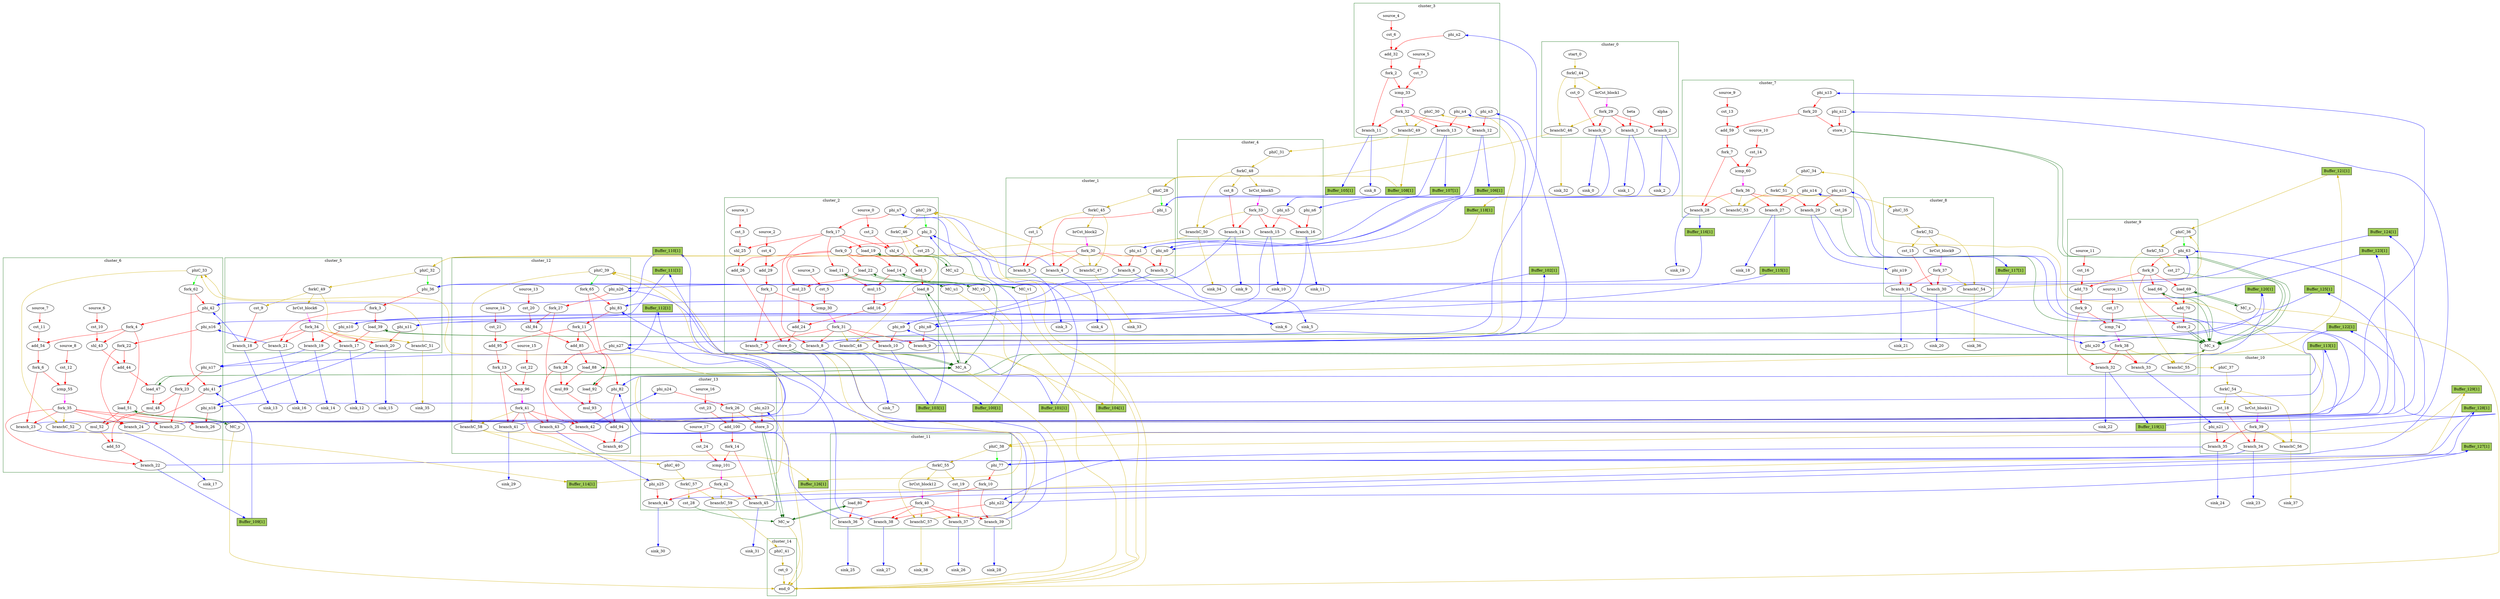 Digraph G {
	splines=spline;
	subgraph cluster_cluster_8 {
	color = "darkgreen";
label = "cluster_8";
		"brCst_block9" [type="Constant", in="in1:1", out="out1:1", bbID=9, value="0x1"];
		"cst_15" [type="Constant", in="in1:1", out="out1:1", bbID=9, value="0x00000000"];
		"phi_n19" [type="Merge", in="in1:32 ", out="out1:32", bbID=9, delay=0.0];
		"branch_30" [type="Branch", in="in1:1 in2?:1", out="out1+:1 out2-:1", bbID=9];
		"branch_31" [type="Branch", in="in1:32 in2?:1", out="out1+:32 out2-:32", bbID=9];
		"fork_37" [type="Fork", in="in1:1", out="out1:1 out2:1 out3:1 ", bbID=9];
		"phiC_35" [type="Merge", in="in1:0 ", out="out1:0", bbID=9, delay=0.0];
		"forkC_52" [type="Fork", in="in1:0", out="out1:0 out2:0 out3:0 ", bbID=9];
		"branchC_54" [type="Branch", in="in1:0 in2?:1", out="out1+:0 out2-:0", bbID=9];
	}
	subgraph cluster_cluster_9 {
	color = "darkgreen";
label = "cluster_9";
		"phi_63" [type="Mux", in="in1?:1 in2:6 in3:6 ", out="out1:6", bbID=10, delay=1.397];
		"load_66" [type="Operator", in="in1:32 in2:6 ", out="out1:32 out2:6 ", bbID=10, II=1, delay=1.412, latency=2, op="mc_load_op", portId=1];
		"load_69" [type="Operator", in="in1:32 in2:6 ", out="out1:32 out2:6 ", bbID=10, II=1, delay=1.412, latency=2, op="mc_load_op", portId=0];
		"add_70" [type="Operator", in="in1:32 in2:32 ", out="out1:32 ", bbID=10, II=1, delay=2.287, latency=0, op="add_op"];
		"store_2" [type="Operator", in="in1:32 in2:6 ", out="out1:32 out2:6 ", bbID=10, II=1, delay=0.672, latency=0, op="mc_store_op", portId=1];
		"cst_16" [type="Constant", in="in1:1", out="out1:1", bbID=10, value="0x00000001"];
		"add_73" [type="Operator", in="in1:6 in2:6 ", out="out1:6 ", bbID=10, II=1, delay=2.287, latency=0, op="add_op"];
		"cst_17" [type="Constant", in="in1:6", out="out1:6", bbID=10, value="0x00000020"];
		"icmp_74" [type="Operator", in="in1:6 in2:6 ", out="out1:1 ", bbID=10, II=1, delay=1.907, latency=0, op="icmp_ult_op"];
		"phi_n20" [type="Merge", in="in1:32 in2:32 ", out="out1:32", bbID=10, delay=1.397];
		"fork_8" [type="Fork", in="in1:6", out="out1:6 out2:6 out3:6 out4:6 ", bbID=10];
		"fork_9" [type="Fork", in="in1:6", out="out1:6 out2:6 ", bbID=10];
		"branch_32" [type="Branch", in="in1:6 in2?:1", out="out1+:6 out2-:6", bbID=10];
		"branch_33" [type="Branch", in="in1:32 in2?:1", out="out1+:32 out2-:32", bbID=10];
		"fork_38" [type="Fork", in="in1:1", out="out1:1 out2:1 out3:1 ", bbID=10];
		"cst_27" [type="Constant", in="in1:1", out="out1:1", bbID=10, value="0x00000001"];
		"phiC_36" [type="CntrlMerge", in="in1:0 in2:0 ", out="out1:0 out2?:1", bbID=10, delay=0.0];
		"forkC_53" [type="Fork", in="in1:0", out="out1:0 out2:0 ", bbID=10];
		"branchC_55" [type="Branch", in="in1:0 in2?:1", out="out1+:0 out2-:0", bbID=10];
		"source_11" [type="Source", out="out1:1", bbID=10];
		"source_12" [type="Source", out="out1:6", bbID=10];
	}
	subgraph cluster_cluster_10 {
	color = "darkgreen";
label = "cluster_10";
		"brCst_block11" [type="Constant", in="in1:1", out="out1:1", bbID=11, value="0x1"];
		"cst_18" [type="Constant", in="in1:1", out="out1:1", bbID=11, value="0x00000000"];
		"phi_n21" [type="Merge", in="in1:32 ", out="out1:32", bbID=11, delay=0.0];
		"branch_34" [type="Branch", in="in1:1 in2?:1", out="out1+:1 out2-:1", bbID=11];
		"branch_35" [type="Branch", in="in1:32 in2?:1", out="out1+:32 out2-:32", bbID=11];
		"fork_39" [type="Fork", in="in1:1", out="out1:1 out2:1 out3:1 ", bbID=11];
		"phiC_37" [type="Merge", in="in1:0 ", out="out1:0", bbID=11, delay=0.0];
		"forkC_54" [type="Fork", in="in1:0", out="out1:0 out2:0 out3:0 ", bbID=11];
		"branchC_56" [type="Branch", in="in1:0 in2?:1", out="out1+:0 out2-:0", bbID=11];
	}
	subgraph cluster_cluster_11 {
	color = "darkgreen";
label = "cluster_11";
		"phi_77" [type="Mux", in="in1?:1 in2:6 in3:6 ", out="out1:6", bbID=12, delay=1.397];
		"load_80" [type="Operator", in="in1:32 in2:6 ", out="out1:32 out2:6 ", bbID=12, II=1, delay=1.412, latency=2, op="mc_load_op", portId=0];
		"brCst_block12" [type="Constant", in="in1:1", out="out1:1", bbID=12, value="0x1"];
		"cst_19" [type="Constant", in="in1:1", out="out1:1", bbID=12, value="0x00000000"];
		"phi_n22" [type="Merge", in="in1:32 in2:32 ", out="out1:32", bbID=12, delay=1.397];
		"fork_10" [type="Fork", in="in1:6", out="out1:6 out2:6 ", bbID=12];
		"branch_36" [type="Branch", in="in1:32 in2?:1", out="out1+:32 out2-:32", bbID=12];
		"branch_37" [type="Branch", in="in1:1 in2?:1", out="out1+:1 out2-:1", bbID=12];
		"branch_38" [type="Branch", in="in1:32 in2?:1", out="out1+:32 out2-:32", bbID=12];
		"branch_39" [type="Branch", in="in1:6 in2?:1", out="out1+:6 out2-:6", bbID=12];
		"fork_40" [type="Fork", in="in1:1", out="out1:1 out2:1 out3:1 out4:1 out5:1 ", bbID=12];
		"phiC_38" [type="CntrlMerge", in="in1:0 in2:0 ", out="out1:0 out2?:1", bbID=12, delay=0.0];
		"forkC_55" [type="Fork", in="in1:0", out="out1:0 out2:0 out3:0 ", bbID=12];
		"branchC_57" [type="Branch", in="in1:0 in2?:1", out="out1+:0 out2-:0", bbID=12];
	}
	subgraph cluster_cluster_2 {
	color = "darkgreen";
label = "cluster_2";
		"phi_3" [type="Mux", in="in1?:1 in2:6 in3:6 ", out="out1:6", bbID=3, delay=1.397];
		"cst_2" [type="Constant", in="in1:3", out="out1:3", bbID=3, value="0x00000005"];
		"shl_4" [type="Operator", in="in1:11 in2:11 ", out="out1:11 ", bbID=3, II=1, delay=0.0, latency=0, op="shl_op"];
		"add_5" [type="Operator", in="in1:12 in2:12 ", out="out1:12 ", bbID=3, II=1, delay=2.287, latency=0, op="add_op"];
		"load_8" [type="Operator", in="in1:32 in2:12 ", out="out1:32 out2:12 ", bbID=3, II=1, delay=1.412, latency=2, op="mc_load_op", portId=0];
		"load_11" [type="Operator", in="in1:32 in2:6 ", out="out1:32 out2:6 ", bbID=3, II=1, delay=1.412, latency=2, op="mc_load_op", portId=0];
		"load_14" [type="Operator", in="in1:32 in2:6 ", out="out1:32 out2:6 ", bbID=3, II=1, delay=1.412, latency=2, op="mc_load_op", portId=0];
		"mul_15" [type="Operator", in="in1:16 in2:16", out="out1:32 ", bbID=3, II=1, delay=0.0, latency=4, op="mul_op"];
		"add_16" [type="Operator", in="in1:32 in2:32 ", out="out1:32 ", bbID=3, II=1, delay=2.287, latency=0, op="add_op"];
		"load_19" [type="Operator", in="in1:32 in2:6 ", out="out1:32 out2:6 ", bbID=3, II=1, delay=1.412, latency=2, op="mc_load_op", portId=0];
		"load_22" [type="Operator", in="in1:32 in2:6 ", out="out1:32 out2:6 ", bbID=3, II=1, delay=1.412, latency=2, op="mc_load_op", portId=0];
		"mul_23" [type="Operator", in="in1:16 in2:16", out="out1:32 ", bbID=3, II=1, delay=0.0, latency=4, op="mul_op"];
		"add_24" [type="Operator", in="in1:32 in2:32 ", out="out1:32 ", bbID=3, II=1, delay=2.287, latency=0, op="add_op"];
		"cst_3" [type="Constant", in="in1:3", out="out1:3", bbID=3, value="0x00000005"];
		"shl_25" [type="Operator", in="in1:11 in2:11 ", out="out1:11 ", bbID=3, II=1, delay=0.0, latency=0, op="shl_op"];
		"add_26" [type="Operator", in="in1:12 in2:12 ", out="out1:12 ", bbID=3, II=1, delay=2.287, latency=0, op="add_op"];
		"store_0" [type="Operator", in="in1:32 in2:12 ", out="out1:32 out2:12 ", bbID=3, II=1, delay=0.672, latency=0, op="mc_store_op", portId=0];
		"cst_4" [type="Constant", in="in1:1", out="out1:1", bbID=3, value="0x00000001"];
		"add_29" [type="Operator", in="in1:6 in2:6 ", out="out1:6 ", bbID=3, II=1, delay=2.287, latency=0, op="add_op"];
		"cst_5" [type="Constant", in="in1:6", out="out1:6", bbID=3, value="0x00000020"];
		"icmp_30" [type="Operator", in="in1:6 in2:6 ", out="out1:1 ", bbID=3, II=1, delay=1.907, latency=0, op="icmp_ult_op"];
		"phi_n7" [type="Merge", in="in1:6 in2:6 ", out="out1:6", bbID=3, delay=1.397];
		"phi_n8" [type="Merge", in="in1:32 in2:32 ", out="out1:32", bbID=3, delay=1.397];
		"phi_n9" [type="Merge", in="in1:32 in2:32 ", out="out1:32", bbID=3, delay=1.397];
		"fork_0" [type="Fork", in="in1:6", out="out1:6 out2:6 out3:6 out4:6 out5:6 ", bbID=3];
		"fork_1" [type="Fork", in="in1:6", out="out1:6 out2:6 ", bbID=3];
		"fork_17" [type="Fork", in="in1:6", out="out1:6 out2:6 out3:6 out4:6 out5:6 ", bbID=3];
		"branch_7" [type="Branch", in="in1:6 in2?:1", out="out1+:6 out2-:6", bbID=3];
		"branch_8" [type="Branch", in="in1:6 in2?:1", out="out1+:6 out2-:6", bbID=3];
		"branch_9" [type="Branch", in="in1:32 in2?:1", out="out1+:32 out2-:32", bbID=3];
		"branch_10" [type="Branch", in="in1:32 in2?:1", out="out1+:32 out2-:32", bbID=3];
		"fork_31" [type="Fork", in="in1:1", out="out1:1 out2:1 out3:1 out4:1 out5:1 ", bbID=3];
		"cst_25" [type="Constant", in="in1:1", out="out1:1", bbID=3, value="0x00000001"];
		"phiC_29" [type="CntrlMerge", in="in1:0 in2:0 ", out="out1:0 out2?:1", bbID=3, delay=0.0];
		"forkC_46" [type="Fork", in="in1:0", out="out1:0 out2:0 ", bbID=3];
		"branchC_48" [type="Branch", in="in1:0 in2?:1", out="out1+:0 out2-:0", bbID=3];
		"source_0" [type="Source", out="out1:3", bbID=3];
		"source_1" [type="Source", out="out1:3", bbID=3];
		"source_2" [type="Source", out="out1:1", bbID=3];
		"source_3" [type="Source", out="out1:6", bbID=3];
	}
	subgraph cluster_cluster_12 {
	color = "darkgreen";
label = "cluster_12";
		"phi_82" [type="Mux", in="in1?:1 in2:32 in3:32 ", out="out1:32", bbID=13, delay=1.397];
		"phi_83" [type="Mux", in="in1?:1 in2:6 in3:6 ", out="out1:6", bbID=13, delay=1.397];
		"cst_20" [type="Constant", in="in1:3", out="out1:3", bbID=13, value="0x00000005"];
		"shl_84" [type="Operator", in="in1:11 in2:11 ", out="out1:11 ", bbID=13, II=1, delay=0.0, latency=0, op="shl_op"];
		"add_85" [type="Operator", in="in1:12 in2:12 ", out="out1:12 ", bbID=13, II=1, delay=2.287, latency=0, op="add_op"];
		"load_88" [type="Operator", in="in1:32 in2:12 ", out="out1:32 out2:12 ", bbID=13, II=1, delay=1.412, latency=2, op="mc_load_op", portId=2];
		"mul_89" [type="Operator", in="in1:16 in2:16", out="out1:32 ", bbID=13, II=1, delay=0.0, latency=4, op="mul_op"];
		"load_92" [type="Operator", in="in1:32 in2:6 ", out="out1:32 out2:6 ", bbID=13, II=1, delay=1.412, latency=2, op="mc_load_op", portId=2];
		"mul_93" [type="Operator", in="in1:16 in2:16", out="out1:32 ", bbID=13, II=1, delay=0.0, latency=4, op="mul_op"];
		"add_94" [type="Operator", in="in1:32 in2:32 ", out="out1:32 ", bbID=13, II=1, delay=2.287, latency=0, op="add_op"];
		"cst_21" [type="Constant", in="in1:1", out="out1:1", bbID=13, value="0x00000001"];
		"add_95" [type="Operator", in="in1:6 in2:6 ", out="out1:6 ", bbID=13, II=1, delay=2.287, latency=0, op="add_op"];
		"cst_22" [type="Constant", in="in1:6", out="out1:6", bbID=13, value="0x00000020"];
		"icmp_96" [type="Operator", in="in1:6 in2:6 ", out="out1:1 ", bbID=13, II=1, delay=1.907, latency=0, op="icmp_ult_op"];
		"phi_n26" [type="Merge", in="in1:6 in2:6 ", out="out1:6", bbID=13, delay=1.397];
		"phi_n27" [type="Merge", in="in1:32 in2:32 ", out="out1:32", bbID=13, delay=1.397];
		"fork_11" [type="Fork", in="in1:6", out="out1:6 out2:6 out3:6 ", bbID=13];
		"fork_13" [type="Fork", in="in1:6", out="out1:6 out2:6 ", bbID=13];
		"fork_27" [type="Fork", in="in1:6", out="out1:6 out2:6 ", bbID=13];
		"fork_28" [type="Fork", in="in1:32", out="out1:32 out2:32 ", bbID=13];
		"branch_40" [type="Branch", in="in1:32 in2?:1", out="out1+:32 out2-:32", bbID=13];
		"branch_41" [type="Branch", in="in1:6 in2?:1", out="out1+:6 out2-:6", bbID=13];
		"branch_42" [type="Branch", in="in1:6 in2?:1", out="out1+:6 out2-:6", bbID=13];
		"branch_43" [type="Branch", in="in1:32 in2?:1", out="out1+:32 out2-:32", bbID=13];
		"fork_41" [type="Fork", in="in1:1", out="out1:1 out2:1 out3:1 out4:1 out5:1 ", bbID=13];
		"phiC_39" [type="CntrlMerge", in="in1:0 in2:0 ", out="out1:0 out2?:1", bbID=13, delay=0.0];
		"branchC_58" [type="Branch", in="in1:0 in2?:1", out="out1+:0 out2-:0", bbID=13];
		"source_13" [type="Source", out="out1:3", bbID=13];
		"source_14" [type="Source", out="out1:1", bbID=13];
		"source_15" [type="Source", out="out1:6", bbID=13];
		"fork_65" [type="Fork", in="in1:1", out="out1:1 out2:1 ", bbID=13];
	}
	subgraph cluster_cluster_13 {
	color = "darkgreen";
label = "cluster_13";
		"store_3" [type="Operator", in="in1:32 in2:6 ", out="out1:32 out2:6 ", bbID=14, II=1, delay=0.672, latency=0, op="mc_store_op", portId=0];
		"cst_23" [type="Constant", in="in1:1", out="out1:1", bbID=14, value="0x00000001"];
		"add_100" [type="Operator", in="in1:6 in2:6 ", out="out1:6 ", bbID=14, II=1, delay=2.287, latency=0, op="add_op"];
		"cst_24" [type="Constant", in="in1:6", out="out1:6", bbID=14, value="0x00000020"];
		"icmp_101" [type="Operator", in="in1:6 in2:6 ", out="out1:1 ", bbID=14, II=1, delay=1.907, latency=0, op="icmp_ult_op"];
		"phi_n23" [type="Merge", in="in1:32 ", out="out1:32", bbID=14, delay=0.0];
		"phi_n24" [type="Merge", in="in1:6 ", out="out1:6", bbID=14, delay=0.0];
		"phi_n25" [type="Merge", in="in1:32 ", out="out1:32", bbID=14, delay=0.0];
		"fork_14" [type="Fork", in="in1:6", out="out1:6 out2:6 ", bbID=14];
		"fork_26" [type="Fork", in="in1:6", out="out1:6 out2:6 ", bbID=14];
		"branch_44" [type="Branch", in="in1:32 in2?:1", out="out1+:32 out2-:32", bbID=14];
		"branch_45" [type="Branch", in="in1:6 in2?:1", out="out1+:6 out2-:6", bbID=14];
		"fork_42" [type="Fork", in="in1:1", out="out1:1 out2:1 out3:1 ", bbID=14];
		"cst_28" [type="Constant", in="in1:1", out="out1:1", bbID=14, value="0x00000001"];
		"phiC_40" [type="Merge", in="in1:0 ", out="out1:0", bbID=14, delay=0.0];
		"forkC_57" [type="Fork", in="in1:0", out="out1:0 out2:0 ", bbID=14];
		"branchC_59" [type="Branch", in="in1:0 in2?:1", out="out1+:0 out2-:0", bbID=14];
		"source_16" [type="Source", out="out1:1", bbID=14];
		"source_17" [type="Source", out="out1:6", bbID=14];
	}
	subgraph cluster_cluster_14 {
	color = "darkgreen";
label = "cluster_14";
		"ret_0" [type="Operator", in="in1:0 ", out="out1:0 ", bbID=15, II=1, delay=0.0, latency=0, op="ret_op"];
		"end_0" [type="Exit", in="in1:0*e in2:0*e in3:0*e in4:0*e in5:0*e in6:0*e in7:0*e in8:0*e in9:0*e in10:0 ", out="out1:0", bbID=0];
		"phiC_41" [type="Merge", in="in1:0 ", out="out1:0", bbID=15, delay=0.0];
	}
	subgraph cluster_cluster_6 {
	color = "darkgreen";
label = "cluster_6";
		"phi_41" [type="Mux", in="in1?:1 in2:32 in3:32 ", out="out1:32", bbID=7, delay=1.397];
		"phi_42" [type="Mux", in="in1?:1 in2:6 in3:6 ", out="out1:6", bbID=7, delay=1.397];
		"cst_10" [type="Constant", in="in1:3", out="out1:3", bbID=7, value="0x00000005"];
		"shl_43" [type="Operator", in="in1:11 in2:11 ", out="out1:11 ", bbID=7, II=1, delay=0.0, latency=0, op="shl_op"];
		"add_44" [type="Operator", in="in1:12 in2:12 ", out="out1:12 ", bbID=7, II=1, delay=2.287, latency=0, op="add_op"];
		"load_47" [type="Operator", in="in1:32 in2:12 ", out="out1:32 out2:12 ", bbID=7, II=1, delay=1.412, latency=2, op="mc_load_op", portId=1];
		"mul_48" [type="Operator", in="in1:16 in2:16", out="out1:32 ", bbID=7, II=1, delay=0.0, latency=4, op="mul_op"];
		"load_51" [type="Operator", in="in1:32 in2:6 ", out="out1:32 out2:6 ", bbID=7, II=1, delay=1.412, latency=2, op="mc_load_op", portId=0];
		"mul_52" [type="Operator", in="in1:16 in2:16", out="out1:32 ", bbID=7, II=1, delay=0.0, latency=4, op="mul_op"];
		"add_53" [type="Operator", in="in1:32 in2:32 ", out="out1:32 ", bbID=7, II=1, delay=2.287, latency=0, op="add_op"];
		"cst_11" [type="Constant", in="in1:1", out="out1:1", bbID=7, value="0x00000001"];
		"add_54" [type="Operator", in="in1:6 in2:6 ", out="out1:6 ", bbID=7, II=1, delay=2.287, latency=0, op="add_op"];
		"cst_12" [type="Constant", in="in1:6", out="out1:6", bbID=7, value="0x00000020"];
		"icmp_55" [type="Operator", in="in1:6 in2:6 ", out="out1:1 ", bbID=7, II=1, delay=1.907, latency=0, op="icmp_ult_op"];
		"phi_n16" [type="Merge", in="in1:6 in2:6 ", out="out1:6", bbID=7, delay=1.397];
		"phi_n17" [type="Merge", in="in1:32 in2:32 ", out="out1:32", bbID=7, delay=1.397];
		"phi_n18" [type="Merge", in="in1:32 in2:32 ", out="out1:32", bbID=7, delay=1.397];
		"fork_4" [type="Fork", in="in1:6", out="out1:6 out2:6 out3:6 ", bbID=7];
		"fork_6" [type="Fork", in="in1:6", out="out1:6 out2:6 ", bbID=7];
		"fork_22" [type="Fork", in="in1:6", out="out1:6 out2:6 ", bbID=7];
		"fork_23" [type="Fork", in="in1:32", out="out1:32 out2:32 ", bbID=7];
		"branch_22" [type="Branch", in="in1:32 in2?:1", out="out1+:32 out2-:32", bbID=7];
		"branch_23" [type="Branch", in="in1:6 in2?:1", out="out1+:6 out2-:6", bbID=7];
		"branch_24" [type="Branch", in="in1:6 in2?:1", out="out1+:6 out2-:6", bbID=7];
		"branch_25" [type="Branch", in="in1:32 in2?:1", out="out1+:32 out2-:32", bbID=7];
		"branch_26" [type="Branch", in="in1:32 in2?:1", out="out1+:32 out2-:32", bbID=7];
		"fork_35" [type="Fork", in="in1:1", out="out1:1 out2:1 out3:1 out4:1 out5:1 out6:1 ", bbID=7];
		"phiC_33" [type="CntrlMerge", in="in1:0 in2:0 ", out="out1:0 out2?:1", bbID=7, delay=0.0];
		"branchC_52" [type="Branch", in="in1:0 in2?:1", out="out1+:0 out2-:0", bbID=7];
		"source_6" [type="Source", out="out1:3", bbID=7];
		"source_7" [type="Source", out="out1:1", bbID=7];
		"source_8" [type="Source", out="out1:6", bbID=7];
		"fork_62" [type="Fork", in="in1:1", out="out1:1 out2:1 ", bbID=7];
	}
	subgraph cluster_cluster_7 {
	color = "darkgreen";
label = "cluster_7";
		"store_1" [type="Operator", in="in1:32 in2:6 ", out="out1:32 out2:6 ", bbID=8, II=1, delay=0.672, latency=0, op="mc_store_op", portId=0];
		"cst_13" [type="Constant", in="in1:1", out="out1:1", bbID=8, value="0x00000001"];
		"add_59" [type="Operator", in="in1:6 in2:6 ", out="out1:6 ", bbID=8, II=1, delay=2.287, latency=0, op="add_op"];
		"cst_14" [type="Constant", in="in1:6", out="out1:6", bbID=8, value="0x00000020"];
		"icmp_60" [type="Operator", in="in1:6 in2:6 ", out="out1:1 ", bbID=8, II=1, delay=1.907, latency=0, op="icmp_ult_op"];
		"phi_n12" [type="Merge", in="in1:32 ", out="out1:32", bbID=8, delay=0.0];
		"phi_n13" [type="Merge", in="in1:6 ", out="out1:6", bbID=8, delay=0.0];
		"phi_n14" [type="Merge", in="in1:32 ", out="out1:32", bbID=8, delay=0.0];
		"phi_n15" [type="Merge", in="in1:32 ", out="out1:32", bbID=8, delay=0.0];
		"fork_7" [type="Fork", in="in1:6", out="out1:6 out2:6 ", bbID=8];
		"fork_20" [type="Fork", in="in1:6", out="out1:6 out2:6 ", bbID=8];
		"branch_27" [type="Branch", in="in1:32 in2?:1", out="out1+:32 out2-:32", bbID=8];
		"branch_28" [type="Branch", in="in1:6 in2?:1", out="out1+:6 out2-:6", bbID=8];
		"branch_29" [type="Branch", in="in1:32 in2?:1", out="out1+:32 out2-:32", bbID=8];
		"fork_36" [type="Fork", in="in1:1", out="out1:1 out2:1 out3:1 out4:1 ", bbID=8];
		"cst_26" [type="Constant", in="in1:1", out="out1:1", bbID=8, value="0x00000001"];
		"phiC_34" [type="Merge", in="in1:0 ", out="out1:0", bbID=8, delay=0.0];
		"forkC_51" [type="Fork", in="in1:0", out="out1:0 out2:0 ", bbID=8];
		"branchC_53" [type="Branch", in="in1:0 in2?:1", out="out1+:0 out2-:0", bbID=8];
		"source_9" [type="Source", out="out1:1", bbID=8];
		"source_10" [type="Source", out="out1:6", bbID=8];
	}
	subgraph cluster_cluster_4 {
	color = "darkgreen";
label = "cluster_4";
		"brCst_block5" [type="Constant", in="in1:1", out="out1:1", bbID=5, value="0x1"];
		"cst_8" [type="Constant", in="in1:1", out="out1:1", bbID=5, value="0x00000000"];
		"phi_n5" [type="Merge", in="in1:32 ", out="out1:32", bbID=5, delay=0.0];
		"phi_n6" [type="Merge", in="in1:32 ", out="out1:32", bbID=5, delay=0.0];
		"branch_14" [type="Branch", in="in1:1 in2?:1", out="out1+:1 out2-:1", bbID=5];
		"branch_15" [type="Branch", in="in1:32 in2?:1", out="out1+:32 out2-:32", bbID=5];
		"branch_16" [type="Branch", in="in1:32 in2?:1", out="out1+:32 out2-:32", bbID=5];
		"fork_33" [type="Fork", in="in1:1", out="out1:1 out2:1 out3:1 out4:1 ", bbID=5];
		"phiC_31" [type="Merge", in="in1:0 ", out="out1:0", bbID=5, delay=0.0];
		"forkC_48" [type="Fork", in="in1:0", out="out1:0 out2:0 out3:0 ", bbID=5];
		"branchC_50" [type="Branch", in="in1:0 in2?:1", out="out1+:0 out2-:0", bbID=5];
	}
	subgraph cluster_cluster_5 {
	color = "darkgreen";
label = "cluster_5";
		"phi_36" [type="Mux", in="in1?:1 in2:6 in3:6 ", out="out1:6", bbID=6, delay=1.397];
		"load_39" [type="Operator", in="in1:32 in2:6 ", out="out1:32 out2:6 ", bbID=6, II=1, delay=1.412, latency=2, op="mc_load_op", portId=0];
		"brCst_block6" [type="Constant", in="in1:1", out="out1:1", bbID=6, value="0x1"];
		"cst_9" [type="Constant", in="in1:1", out="out1:1", bbID=6, value="0x00000000"];
		"phi_n10" [type="Merge", in="in1:32 in2:32 ", out="out1:32", bbID=6, delay=1.397];
		"phi_n11" [type="Merge", in="in1:32 in2:32 ", out="out1:32", bbID=6, delay=1.397];
		"fork_3" [type="Fork", in="in1:6", out="out1:6 out2:6 ", bbID=6];
		"branch_17" [type="Branch", in="in1:32 in2?:1", out="out1+:32 out2-:32", bbID=6];
		"branch_18" [type="Branch", in="in1:1 in2?:1", out="out1+:1 out2-:1", bbID=6];
		"branch_19" [type="Branch", in="in1:32 in2?:1", out="out1+:32 out2-:32", bbID=6];
		"branch_20" [type="Branch", in="in1:32 in2?:1", out="out1+:32 out2-:32", bbID=6];
		"branch_21" [type="Branch", in="in1:6 in2?:1", out="out1+:6 out2-:6", bbID=6];
		"fork_34" [type="Fork", in="in1:1", out="out1:1 out2:1 out3:1 out4:1 out5:1 out6:1 ", bbID=6];
		"phiC_32" [type="CntrlMerge", in="in1:0 in2:0 ", out="out1:0 out2?:1", bbID=6, delay=0.0];
		"forkC_49" [type="Fork", in="in1:0", out="out1:0 out2:0 out3:0 ", bbID=6];
		"branchC_51" [type="Branch", in="in1:0 in2?:1", out="out1+:0 out2-:0", bbID=6];
	}
	subgraph cluster_cluster_0 {
	color = "darkgreen";
label = "cluster_0";
		"alpha" [type="Entry", in="in1:32", out="out1:32", bbID=1];
		"beta" [type="Entry", in="in1:32", out="out1:32", bbID=1];
		"brCst_block1" [type="Constant", in="in1:1", out="out1:1", bbID=1, value="0x1"];
		"cst_0" [type="Constant", in="in1:1", out="out1:1", bbID=1, value="0x00000000"];
		"branch_0" [type="Branch", in="in1:1 in2?:1", out="out1+:1 out2-:1", bbID=1];
		"branch_1" [type="Branch", in="in1:32 in2?:1", out="out1+:32 out2-:32", bbID=1];
		"branch_2" [type="Branch", in="in1:32 in2?:1", out="out1+:32 out2-:32", bbID=1];
		"fork_29" [type="Fork", in="in1:1", out="out1:1 out2:1 out3:1 out4:1 ", bbID=1];
		"start_0" [type="Entry", in="in1:0", out="out1:0", bbID=1, control="true"];
		"forkC_44" [type="Fork", in="in1:0", out="out1:0 out2:0 out3:0 ", bbID=1];
		"branchC_46" [type="Branch", in="in1:0 in2?:1", out="out1+:0 out2-:0", bbID=1];
	}
	subgraph cluster_cluster_1 {
	color = "darkgreen";
label = "cluster_1";
		"phi_1" [type="Mux", in="in1?:1 in2:6 in3:6 ", out="out1:6", bbID=2, delay=1.397];
		"brCst_block2" [type="Constant", in="in1:1", out="out1:1", bbID=2, value="0x1"];
		"cst_1" [type="Constant", in="in1:1", out="out1:1", bbID=2, value="0x00000000"];
		"phi_n0" [type="Merge", in="in1:32 in2:32 ", out="out1:32", bbID=2, delay=1.397];
		"phi_n1" [type="Merge", in="in1:32 in2:32 ", out="out1:32", bbID=2, delay=1.397];
		"branch_3" [type="Branch", in="in1:1 in2?:1", out="out1+:1 out2-:1", bbID=2];
		"branch_4" [type="Branch", in="in1:6 in2?:1", out="out1+:6 out2-:6", bbID=2];
		"branch_5" [type="Branch", in="in1:32 in2?:1", out="out1+:32 out2-:32", bbID=2];
		"branch_6" [type="Branch", in="in1:32 in2?:1", out="out1+:32 out2-:32", bbID=2];
		"fork_30" [type="Fork", in="in1:1", out="out1:1 out2:1 out3:1 out4:1 out5:1 ", bbID=2];
		"phiC_28" [type="CntrlMerge", in="in1:0 in2:0 ", out="out1:0 out2?:1", bbID=2, delay=0.0];
		"forkC_45" [type="Fork", in="in1:0", out="out1:0 out2:0 out3:0 ", bbID=2];
		"branchC_47" [type="Branch", in="in1:0 in2?:1", out="out1+:0 out2-:0", bbID=2];
	}
	subgraph cluster_cluster_3 {
	color = "darkgreen";
label = "cluster_3";
		"cst_6" [type="Constant", in="in1:1", out="out1:1", bbID=4, value="0x00000001"];
		"add_32" [type="Operator", in="in1:6 in2:6 ", out="out1:6 ", bbID=4, II=1, delay=2.287, latency=0, op="add_op"];
		"cst_7" [type="Constant", in="in1:6", out="out1:6", bbID=4, value="0x00000020"];
		"icmp_33" [type="Operator", in="in1:6 in2:6 ", out="out1:1 ", bbID=4, II=1, delay=1.907, latency=0, op="icmp_ult_op"];
		"phi_n2" [type="Merge", in="in1:6 ", out="out1:6", bbID=4, delay=0.0];
		"phi_n3" [type="Merge", in="in1:32 ", out="out1:32", bbID=4, delay=0.0];
		"phi_n4" [type="Merge", in="in1:32 ", out="out1:32", bbID=4, delay=0.0];
		"fork_2" [type="Fork", in="in1:6", out="out1:6 out2:6 ", bbID=4];
		"branch_11" [type="Branch", in="in1:6 in2?:1", out="out1+:6 out2-:6", bbID=4];
		"branch_12" [type="Branch", in="in1:32 in2?:1", out="out1+:32 out2-:32", bbID=4];
		"branch_13" [type="Branch", in="in1:32 in2?:1", out="out1+:32 out2-:32", bbID=4];
		"fork_32" [type="Fork", in="in1:1", out="out1:1 out2:1 out3:1 out4:1 ", bbID=4];
		"phiC_30" [type="Merge", in="in1:0 ", out="out1:0", bbID=4, delay=0.0];
		"branchC_49" [type="Branch", in="in1:0 in2?:1", out="out1+:0 out2-:0", bbID=4];
		"source_4" [type="Source", out="out1:1", bbID=4];
		"source_5" [type="Source", out="out1:6", bbID=4];
	}
		"MC_A" [type="MC", in="in1:32*c0 in2:12*l0a in3:12*s0a in4:32*s0d in5:12*l1a in6:12*l2a ", out="out1:32*l0d out2:32*l1d out3:32*l2d out4:0*e ", bbID=0, bbcount=1, ldcount=3, memory="A", stcount=1];
		"MC_u1" [type="MC", in="in1:6*l0a ", out="out1:32*l0d out2:0*e ", bbID=0, bbcount=0, ldcount=1, memory="u1", stcount=0];
		"MC_v1" [type="MC", in="in1:6*l0a ", out="out1:32*l0d out2:0*e ", bbID=0, bbcount=0, ldcount=1, memory="v1", stcount=0];
		"MC_u2" [type="MC", in="in1:6*l0a ", out="out1:32*l0d out2:0*e ", bbID=0, bbcount=0, ldcount=1, memory="u2", stcount=0];
		"MC_v2" [type="MC", in="in1:6*l0a ", out="out1:32*l0d out2:0*e ", bbID=0, bbcount=0, ldcount=1, memory="v2", stcount=0];
		"MC_x" [type="MC", in="in1:32*c0 in2:32*c1 in3:6*l0a in4:6*s0a in5:32*s0d in6:6*l1a in7:6*s1a in8:32*s1d in9:6*l2a ", out="out1:32*l0d out2:32*l1d out3:32*l2d out4:0*e ", bbID=0, bbcount=2, ldcount=3, memory="x", stcount=2];
		"MC_y" [type="MC", in="in1:6*l0a ", out="out1:32*l0d out2:0*e ", bbID=0, bbcount=0, ldcount=1, memory="y", stcount=0];
		"MC_z" [type="MC", in="in1:6*l0a ", out="out1:32*l0d out2:0*e ", bbID=0, bbcount=0, ldcount=1, memory="z", stcount=0];
		"MC_w" [type="MC", in="in1:32*c0 in2:6*l0a in3:6*s0a in4:32*s0d ", out="out1:32*l0d out2:0*e ", bbID=0, bbcount=1, ldcount=1, memory="w", stcount=1];
		"sink_0" [type="Sink", in="in1:1", bbID=0];
		"sink_1" [type="Sink", in="in1:32", bbID=0];
		"sink_2" [type="Sink", in="in1:32", bbID=0];
		"sink_3" [type="Sink", in="in1:1", bbID=0];
		"sink_4" [type="Sink", in="in1:6", bbID=0];
		"sink_5" [type="Sink", in="in1:32", bbID=0];
		"sink_6" [type="Sink", in="in1:32", bbID=0];
		"sink_7" [type="Sink", in="in1:6", bbID=0];
		"sink_8" [type="Sink", in="in1:6", bbID=0];
		"sink_9" [type="Sink", in="in1:1", bbID=0];
		"sink_10" [type="Sink", in="in1:32", bbID=0];
		"sink_11" [type="Sink", in="in1:32", bbID=0];
		"sink_12" [type="Sink", in="in1:32", bbID=0];
		"sink_13" [type="Sink", in="in1:1", bbID=0];
		"sink_14" [type="Sink", in="in1:32", bbID=0];
		"sink_15" [type="Sink", in="in1:32", bbID=0];
		"sink_16" [type="Sink", in="in1:6", bbID=0];
		"sink_17" [type="Sink", in="in1:6", bbID=0];
		"sink_18" [type="Sink", in="in1:32", bbID=0];
		"sink_19" [type="Sink", in="in1:6", bbID=0];
		"sink_20" [type="Sink", in="in1:1", bbID=0];
		"sink_21" [type="Sink", in="in1:32", bbID=0];
		"sink_22" [type="Sink", in="in1:6", bbID=0];
		"sink_23" [type="Sink", in="in1:1", bbID=0];
		"sink_24" [type="Sink", in="in1:32", bbID=0];
		"sink_25" [type="Sink", in="in1:32", bbID=0];
		"sink_26" [type="Sink", in="in1:1", bbID=0];
		"sink_27" [type="Sink", in="in1:32", bbID=0];
		"sink_28" [type="Sink", in="in1:6", bbID=0];
		"sink_29" [type="Sink", in="in1:6", bbID=0];
		"sink_30" [type="Sink", in="in1:32", bbID=0];
		"sink_31" [type="Sink", in="in1:6", bbID=0];
		"sink_32" [type="Sink", in="in1:0", bbID=0];
		"sink_33" [type="Sink", in="in1:0", bbID=0];
		"sink_34" [type="Sink", in="in1:0", bbID=0];
		"sink_35" [type="Sink", in="in1:0", bbID=0];
		"sink_36" [type="Sink", in="in1:0", bbID=0];
		"sink_37" [type="Sink", in="in1:0", bbID=0];
		"sink_38" [type="Sink", in="in1:0", bbID=0];
		"Buffer_100" [type="Buffer", in="in1:32", out="out1:32", bbID=3, fillcolor="darkolivegreen3", height=0.4, label="Buffer_100[1]", shape="box", slots=1, style="filled", transparent="false"];
		"Buffer_101" [type="Buffer", in="in1:32", out="out1:32", bbID=3, fillcolor="darkolivegreen3", height=0.4, label="Buffer_101[1]", shape="box", slots=1, style="filled", transparent="false"];
		"Buffer_102" [type="Buffer", in="in1:32", out="out1:32", bbID=3, fillcolor="darkolivegreen3", height=0.4, label="Buffer_102[1]", shape="box", slots=1, style="filled", transparent="false"];
		"Buffer_103" [type="Buffer", in="in1:32", out="out1:32", bbID=3, fillcolor="darkolivegreen3", height=0.4, label="Buffer_103[1]", shape="box", slots=1, style="filled", transparent="false"];
		"Buffer_104" [type="Buffer", in="in1:32", out="out1:32", bbID=3, fillcolor="darkolivegreen3", height=0.4, label="Buffer_104[1]", shape="box", slots=1, style="filled", transparent="false"];
		"Buffer_105" [type="Buffer", in="in1:32", out="out1:32", bbID=3, fillcolor="darkolivegreen3", height=0.4, label="Buffer_105[1]", shape="box", slots=1, style="filled", transparent="false"];
		"Buffer_106" [type="Buffer", in="in1:32", out="out1:32", bbID=3, fillcolor="darkolivegreen3", height=0.4, label="Buffer_106[1]", shape="box", slots=1, style="filled", transparent="false"];
		"Buffer_107" [type="Buffer", in="in1:32", out="out1:32", bbID=3, fillcolor="darkolivegreen3", height=0.4, label="Buffer_107[1]", shape="box", slots=1, style="filled", transparent="false"];
		"Buffer_108" [type="Buffer", in="in1:32", out="out1:32", bbID=3, fillcolor="darkolivegreen3", height=0.4, label="Buffer_108[1]", shape="box", slots=1, style="filled", transparent="false"];
		"Buffer_109" [type="Buffer", in="in1:32", out="out1:32", bbID=3, fillcolor="darkolivegreen3", height=0.4, label="Buffer_109[1]", shape="box", slots=1, style="filled", transparent="false"];
		"Buffer_110" [type="Buffer", in="in1:32", out="out1:32", bbID=3, fillcolor="darkolivegreen3", height=0.4, label="Buffer_110[1]", shape="box", slots=1, style="filled", transparent="false"];
		"Buffer_111" [type="Buffer", in="in1:32", out="out1:32", bbID=3, fillcolor="darkolivegreen3", height=0.4, label="Buffer_111[1]", shape="box", slots=1, style="filled", transparent="false"];
		"Buffer_112" [type="Buffer", in="in1:32", out="out1:32", bbID=3, fillcolor="darkolivegreen3", height=0.4, label="Buffer_112[1]", shape="box", slots=1, style="filled", transparent="false"];
		"Buffer_113" [type="Buffer", in="in1:32", out="out1:32", bbID=3, fillcolor="darkolivegreen3", height=0.4, label="Buffer_113[1]", shape="box", slots=1, style="filled", transparent="false"];
		"Buffer_114" [type="Buffer", in="in1:32", out="out1:32", bbID=3, fillcolor="darkolivegreen3", height=0.4, label="Buffer_114[1]", shape="box", slots=1, style="filled", transparent="false"];
		"Buffer_115" [type="Buffer", in="in1:32", out="out1:32", bbID=3, fillcolor="darkolivegreen3", height=0.4, label="Buffer_115[1]", shape="box", slots=1, style="filled", transparent="false"];
		"Buffer_116" [type="Buffer", in="in1:32", out="out1:32", bbID=3, fillcolor="darkolivegreen3", height=0.4, label="Buffer_116[1]", shape="box", slots=1, style="filled", transparent="false"];
		"Buffer_117" [type="Buffer", in="in1:32", out="out1:32", bbID=3, fillcolor="darkolivegreen3", height=0.4, label="Buffer_117[1]", shape="box", slots=1, style="filled", transparent="false"];
		"Buffer_118" [type="Buffer", in="in1:32", out="out1:32", bbID=3, fillcolor="darkolivegreen3", height=0.4, label="Buffer_118[1]", shape="box", slots=1, style="filled", transparent="false"];
		"Buffer_119" [type="Buffer", in="in1:32", out="out1:32", bbID=3, fillcolor="darkolivegreen3", height=0.4, label="Buffer_119[1]", shape="box", slots=1, style="filled", transparent="false"];
		"Buffer_120" [type="Buffer", in="in1:32", out="out1:32", bbID=3, fillcolor="darkolivegreen3", height=0.4, label="Buffer_120[1]", shape="box", slots=1, style="filled", transparent="false"];
		"Buffer_121" [type="Buffer", in="in1:32", out="out1:32", bbID=3, fillcolor="darkolivegreen3", height=0.4, label="Buffer_121[1]", shape="box", slots=1, style="filled", transparent="false"];
		"Buffer_122" [type="Buffer", in="in1:32", out="out1:32", bbID=3, fillcolor="darkolivegreen3", height=0.4, label="Buffer_122[1]", shape="box", slots=1, style="filled", transparent="false"];
		"Buffer_123" [type="Buffer", in="in1:32", out="out1:32", bbID=3, fillcolor="darkolivegreen3", height=0.4, label="Buffer_123[1]", shape="box", slots=1, style="filled", transparent="false"];
		"Buffer_124" [type="Buffer", in="in1:32", out="out1:32", bbID=3, fillcolor="darkolivegreen3", height=0.4, label="Buffer_124[1]", shape="box", slots=1, style="filled", transparent="false"];
		"Buffer_125" [type="Buffer", in="in1:32", out="out1:32", bbID=3, fillcolor="darkolivegreen3", height=0.4, label="Buffer_125[1]", shape="box", slots=1, style="filled", transparent="false"];
		"Buffer_126" [type="Buffer", in="in1:32", out="out1:32", bbID=3, fillcolor="darkolivegreen3", height=0.4, label="Buffer_126[1]", shape="box", slots=1, style="filled", transparent="false"];
		"Buffer_127" [type="Buffer", in="in1:32", out="out1:32", bbID=3, fillcolor="darkolivegreen3", height=0.4, label="Buffer_127[1]", shape="box", slots=1, style="filled", transparent="false"];
		"Buffer_128" [type="Buffer", in="in1:32", out="out1:32", bbID=3, fillcolor="darkolivegreen3", height=0.4, label="Buffer_128[1]", shape="box", slots=1, style="filled", transparent="false"];
		"Buffer_129" [type="Buffer", in="in1:32", out="out1:32", bbID=3, fillcolor="darkolivegreen3", height=0.4, label="Buffer_129[1]", shape="box", slots=1, style="filled", transparent="false"];
		"alpha" -> "branch_2" [color = "red", from = "out1", to = "in1"];
		"beta" -> "branch_1" [color = "red", from = "out1", to = "in1"];
		"brCst_block1" -> "fork_29" [color = "magenta", from = "out1", to = "in1"];
		"cst_0" -> "branch_0" [color = "red", from = "out1", to = "in1"];
		"phi_1" -> "branch_4" [color = "red", from = "out1", to = "in1"];
		"brCst_block2" -> "fork_30" [color = "magenta", from = "out1", to = "in1"];
		"cst_1" -> "branch_3" [color = "red", from = "out1", to = "in1"];
		"phi_3" -> "fork_0" [color = "red", from = "out1", to = "in1"];
		"cst_2" -> "shl_4" [color = "red", from = "out1", to = "in2"];
		"shl_4" -> "add_5" [color = "red", from = "out1", to = "in1"];
		"add_5" -> "load_8" [color = "red", from = "out1", to = "in2"];
		"load_8" -> "add_16" [color = "red", from = "out1", to = "in1"];
		"load_8" -> "MC_A" [color = "darkgreen", mem_address = "true", from = "out2", to = "in2"];
		"load_11" -> "mul_15" [color = "red", from = "out1", to = "in1"];
		"load_11" -> "MC_u1" [color = "darkgreen", mem_address = "true", from = "out2", to = "in1"];
		"load_14" -> "mul_15" [color = "red", from = "out1", to = "in2"];
		"load_14" -> "MC_v1" [color = "darkgreen", mem_address = "true", from = "out2", to = "in1"];
		"mul_15" -> "add_16" [color = "red", from = "out1", to = "in2"];
		"add_16" -> "add_24" [color = "red", from = "out1", to = "in1"];
		"load_19" -> "mul_23" [color = "red", from = "out1", to = "in1"];
		"load_19" -> "MC_u2" [color = "darkgreen", mem_address = "true", from = "out2", to = "in1"];
		"load_22" -> "mul_23" [color = "red", from = "out1", to = "in2"];
		"load_22" -> "MC_v2" [color = "darkgreen", mem_address = "true", from = "out2", to = "in1"];
		"mul_23" -> "add_24" [color = "red", from = "out1", to = "in2"];
		"add_24" -> "store_0" [color = "red", from = "out1", to = "in1"];
		"cst_3" -> "shl_25" [color = "red", from = "out1", to = "in2"];
		"shl_25" -> "add_26" [color = "red", from = "out1", to = "in1"];
		"add_26" -> "store_0" [color = "red", from = "out1", to = "in2"];
		"store_0" -> "MC_A" [color = "darkgreen", mem_address = "true", from = "out2", to = "in3"];
		"store_0" -> "MC_A" [color = "darkgreen", mem_address = "false", from = "out1", to = "in4"];
		"cst_4" -> "add_29" [color = "red", from = "out1", to = "in2"];
		"add_29" -> "fork_1" [color = "red", from = "out1", to = "in1"];
		"cst_5" -> "icmp_30" [color = "red", from = "out1", to = "in2"];
		"icmp_30" -> "fork_31" [color = "magenta", from = "out1", to = "in1"];
		"cst_6" -> "add_32" [color = "red", from = "out1", to = "in2"];
		"add_32" -> "fork_2" [color = "red", from = "out1", to = "in1"];
		"cst_7" -> "icmp_33" [color = "red", from = "out1", to = "in2"];
		"icmp_33" -> "fork_32" [color = "magenta", from = "out1", to = "in1"];
		"brCst_block5" -> "fork_33" [color = "magenta", from = "out1", to = "in1"];
		"cst_8" -> "branch_14" [color = "red", from = "out1", to = "in1"];
		"phi_36" -> "fork_3" [color = "red", from = "out1", to = "in1"];
		"load_39" -> "branch_17" [color = "red", from = "out1", to = "in1"];
		"load_39" -> "MC_x" [color = "darkgreen", mem_address = "true", from = "out2", to = "in3"];
		"brCst_block6" -> "fork_34" [color = "magenta", from = "out1", to = "in1"];
		"phi_41" -> "add_53" [color = "red", from = "out1", to = "in1"];
		"cst_9" -> "branch_18" [color = "red", from = "out1", to = "in1"];
		"phi_42" -> "fork_4" [color = "red", from = "out1", to = "in1"];
		"cst_10" -> "shl_43" [color = "red", from = "out1", to = "in2"];
		"shl_43" -> "add_44" [color = "red", from = "out1", to = "in1"];
		"add_44" -> "load_47" [color = "red", from = "out1", to = "in2"];
		"load_47" -> "mul_48" [color = "red", from = "out1", to = "in1"];
		"load_47" -> "MC_A" [color = "darkgreen", mem_address = "true", from = "out2", to = "in5"];
		"mul_48" -> "mul_52" [color = "red", from = "out1", to = "in1"];
		"load_51" -> "mul_52" [color = "red", from = "out1", to = "in2"];
		"load_51" -> "MC_y" [color = "darkgreen", mem_address = "true", from = "out2", to = "in1"];
		"mul_52" -> "add_53" [color = "red", from = "out1", to = "in2"];
		"add_53" -> "branch_22" [color = "red", from = "out1", to = "in1"];
		"cst_11" -> "add_54" [color = "red", from = "out1", to = "in2"];
		"add_54" -> "fork_6" [color = "red", from = "out1", to = "in1"];
		"cst_12" -> "icmp_55" [color = "red", from = "out1", to = "in2"];
		"icmp_55" -> "fork_35" [color = "magenta", from = "out1", to = "in1"];
		"store_1" -> "MC_x" [color = "darkgreen", mem_address = "true", from = "out2", to = "in4"];
		"store_1" -> "MC_x" [color = "darkgreen", mem_address = "false", from = "out1", to = "in5"];
		"cst_13" -> "add_59" [color = "red", from = "out1", to = "in2"];
		"add_59" -> "fork_7" [color = "red", from = "out1", to = "in1"];
		"cst_14" -> "icmp_60" [color = "red", from = "out1", to = "in2"];
		"icmp_60" -> "fork_36" [color = "magenta", from = "out1", to = "in1"];
		"brCst_block9" -> "fork_37" [color = "magenta", from = "out1", to = "in1"];
		"cst_15" -> "branch_30" [color = "red", from = "out1", to = "in1"];
		"phi_63" -> "fork_8" [color = "red", from = "out1", to = "in1"];
		"load_66" -> "add_70" [color = "red", from = "out1", to = "in1"];
		"load_66" -> "MC_x" [color = "darkgreen", mem_address = "true", from = "out2", to = "in6"];
		"load_69" -> "add_70" [color = "red", from = "out1", to = "in2"];
		"load_69" -> "MC_z" [color = "darkgreen", mem_address = "true", from = "out2", to = "in1"];
		"add_70" -> "store_2" [color = "red", from = "out1", to = "in1"];
		"store_2" -> "MC_x" [color = "darkgreen", mem_address = "true", from = "out2", to = "in7"];
		"store_2" -> "MC_x" [color = "darkgreen", mem_address = "false", from = "out1", to = "in8"];
		"cst_16" -> "add_73" [color = "red", from = "out1", to = "in2"];
		"add_73" -> "fork_9" [color = "red", from = "out1", to = "in1"];
		"cst_17" -> "icmp_74" [color = "red", from = "out1", to = "in2"];
		"icmp_74" -> "fork_38" [color = "magenta", from = "out1", to = "in1"];
		"brCst_block11" -> "fork_39" [color = "magenta", from = "out1", to = "in1"];
		"cst_18" -> "branch_34" [color = "red", from = "out1", to = "in1"];
		"phi_77" -> "fork_10" [color = "red", from = "out1", to = "in1"];
		"load_80" -> "branch_36" [color = "red", from = "out1", to = "in1"];
		"load_80" -> "MC_w" [color = "darkgreen", mem_address = "true", from = "out2", to = "in2"];
		"brCst_block12" -> "fork_40" [color = "magenta", from = "out1", to = "in1"];
		"phi_82" -> "add_94" [color = "red", from = "out1", to = "in1"];
		"cst_19" -> "branch_37" [color = "red", from = "out1", to = "in1"];
		"phi_83" -> "fork_11" [color = "red", from = "out1", to = "in1"];
		"cst_20" -> "shl_84" [color = "red", from = "out1", to = "in2"];
		"shl_84" -> "add_85" [color = "red", from = "out1", to = "in1"];
		"add_85" -> "load_88" [color = "red", from = "out1", to = "in2"];
		"load_88" -> "mul_89" [color = "red", from = "out1", to = "in1"];
		"load_88" -> "MC_A" [color = "darkgreen", mem_address = "true", from = "out2", to = "in6"];
		"mul_89" -> "mul_93" [color = "red", from = "out1", to = "in1"];
		"load_92" -> "mul_93" [color = "red", from = "out1", to = "in2"];
		"load_92" -> "MC_x" [color = "darkgreen", mem_address = "true", from = "out2", to = "in9"];
		"mul_93" -> "add_94" [color = "red", from = "out1", to = "in2"];
		"add_94" -> "branch_40" [color = "red", from = "out1", to = "in1"];
		"cst_21" -> "add_95" [color = "red", from = "out1", to = "in2"];
		"add_95" -> "fork_13" [color = "red", from = "out1", to = "in1"];
		"cst_22" -> "icmp_96" [color = "red", from = "out1", to = "in2"];
		"icmp_96" -> "fork_41" [color = "magenta", from = "out1", to = "in1"];
		"store_3" -> "MC_w" [color = "darkgreen", mem_address = "true", from = "out2", to = "in3"];
		"store_3" -> "MC_w" [color = "darkgreen", mem_address = "false", from = "out1", to = "in4"];
		"cst_23" -> "add_100" [color = "red", from = "out1", to = "in2"];
		"add_100" -> "fork_14" [color = "red", from = "out1", to = "in1"];
		"cst_24" -> "icmp_101" [color = "red", from = "out1", to = "in2"];
		"icmp_101" -> "fork_42" [color = "magenta", from = "out1", to = "in1"];
		"ret_0" -> "end_0" [color = "gold3", from = "out1", to = "in10"];
		"phi_n0" -> "branch_5" [color = "red", from = "out1", to = "in1"];
		"phi_n1" -> "branch_6" [color = "red", from = "out1", to = "in1"];
		"phi_n2" -> "add_32" [color = "red", from = "out1", to = "in1"];
		"phi_n3" -> "branch_12" [color = "red", from = "out1", to = "in1"];
		"phi_n4" -> "branch_13" [color = "red", from = "out1", to = "in1"];
		"phi_n5" -> "branch_15" [color = "red", from = "out1", to = "in1"];
		"phi_n6" -> "branch_16" [color = "red", from = "out1", to = "in1"];
		"phi_n7" -> "fork_17" [color = "red", from = "out1", to = "in1"];
		"phi_n8" -> "branch_9" [color = "red", from = "out1", to = "in1"];
		"phi_n9" -> "branch_10" [color = "red", from = "out1", to = "in1"];
		"phi_n10" -> "branch_19" [color = "red", from = "out1", to = "in1"];
		"phi_n11" -> "branch_20" [color = "red", from = "out1", to = "in1"];
		"phi_n12" -> "store_1" [color = "red", from = "out1", to = "in1"];
		"phi_n13" -> "fork_20" [color = "red", from = "out1", to = "in1"];
		"phi_n14" -> "branch_27" [color = "red", from = "out1", to = "in1"];
		"phi_n15" -> "branch_29" [color = "red", from = "out1", to = "in1"];
		"phi_n16" -> "fork_22" [color = "red", from = "out1", to = "in1"];
		"phi_n17" -> "fork_23" [color = "red", from = "out1", to = "in1"];
		"phi_n18" -> "branch_26" [color = "red", from = "out1", to = "in1"];
		"phi_n19" -> "branch_31" [color = "red", from = "out1", to = "in1"];
		"phi_n20" -> "branch_33" [color = "red", from = "out1", to = "in1"];
		"phi_n21" -> "branch_35" [color = "red", from = "out1", to = "in1"];
		"phi_n22" -> "branch_38" [color = "red", from = "out1", to = "in1"];
		"phi_n23" -> "store_3" [color = "red", from = "out1", to = "in1"];
		"phi_n24" -> "fork_26" [color = "red", from = "out1", to = "in1"];
		"phi_n25" -> "branch_44" [color = "red", from = "out1", to = "in1"];
		"phi_n26" -> "fork_27" [color = "red", from = "out1", to = "in1"];
		"phi_n27" -> "fork_28" [color = "red", from = "out1", to = "in1"];
		"fork_0" -> "add_5" [color = "red", from = "out1", to = "in2"];
		"fork_0" -> "load_14" [color = "red", from = "out4", to = "in2"];
		"fork_0" -> "load_22" [color = "red", from = "out5", to = "in2"];
		"fork_0" -> "add_26" [color = "red", from = "out2", to = "in2"];
		"fork_0" -> "add_29" [color = "red", from = "out3", to = "in1"];
		"fork_1" -> "icmp_30" [color = "red", from = "out1", to = "in1"];
		"fork_1" -> "branch_7" [color = "red", from = "out2", to = "in1"];
		"fork_2" -> "icmp_33" [color = "red", from = "out1", to = "in1"];
		"fork_2" -> "branch_11" [color = "red", from = "out2", to = "in1"];
		"fork_3" -> "load_39" [color = "red", from = "out1", to = "in2"];
		"fork_3" -> "branch_21" [color = "red", from = "out2", to = "in1"];
		"fork_4" -> "shl_43" [color = "red", from = "out1", to = "in1"];
		"fork_4" -> "load_51" [color = "red", from = "out3", to = "in2"];
		"fork_4" -> "add_54" [color = "red", from = "out2", to = "in1"];
		"fork_6" -> "icmp_55" [color = "red", from = "out1", to = "in1"];
		"fork_6" -> "branch_23" [color = "red", from = "out2", to = "in1"];
		"fork_7" -> "icmp_60" [color = "red", from = "out1", to = "in1"];
		"fork_7" -> "branch_28" [color = "red", from = "out2", to = "in1"];
		"fork_8" -> "load_66" [color = "red", from = "out2", to = "in2"];
		"fork_8" -> "load_69" [color = "red", from = "out3", to = "in2"];
		"fork_8" -> "store_2" [color = "red", from = "out4", to = "in2"];
		"fork_8" -> "add_73" [color = "red", from = "out1", to = "in1"];
		"fork_9" -> "icmp_74" [color = "red", from = "out1", to = "in1"];
		"fork_9" -> "branch_32" [color = "red", from = "out2", to = "in1"];
		"fork_10" -> "load_80" [color = "red", from = "out1", to = "in2"];
		"fork_10" -> "branch_39" [color = "red", from = "out2", to = "in1"];
		"fork_11" -> "add_85" [color = "red", from = "out1", to = "in2"];
		"fork_11" -> "load_92" [color = "red", from = "out3", to = "in2"];
		"fork_11" -> "add_95" [color = "red", from = "out2", to = "in1"];
		"fork_13" -> "icmp_96" [color = "red", from = "out1", to = "in1"];
		"fork_13" -> "branch_41" [color = "red", from = "out2", to = "in1"];
		"fork_14" -> "icmp_101" [color = "red", from = "out1", to = "in1"];
		"fork_14" -> "branch_45" [color = "red", from = "out2", to = "in1"];
		"fork_17" -> "shl_4" [color = "red", from = "out1", to = "in1"];
		"fork_17" -> "load_11" [color = "red", from = "out2", to = "in2"];
		"fork_17" -> "load_19" [color = "red", from = "out3", to = "in2"];
		"fork_17" -> "shl_25" [color = "red", from = "out4", to = "in1"];
		"fork_17" -> "branch_8" [color = "red", from = "out5", to = "in1"];
		"fork_20" -> "store_1" [color = "red", from = "out1", to = "in2"];
		"fork_20" -> "add_59" [color = "red", from = "out2", to = "in1"];
		"fork_22" -> "add_44" [color = "red", from = "out1", to = "in2"];
		"fork_22" -> "branch_24" [color = "red", from = "out2", to = "in1"];
		"fork_23" -> "mul_48" [color = "red", from = "out1", to = "in2"];
		"fork_23" -> "branch_25" [color = "red", from = "out2", to = "in1"];
		"fork_26" -> "store_3" [color = "red", from = "out1", to = "in2"];
		"fork_26" -> "add_100" [color = "red", from = "out2", to = "in1"];
		"fork_27" -> "shl_84" [color = "red", from = "out1", to = "in1"];
		"fork_27" -> "branch_42" [color = "red", from = "out2", to = "in1"];
		"fork_28" -> "mul_89" [color = "red", from = "out1", to = "in2"];
		"fork_28" -> "branch_43" [color = "red", from = "out2", to = "in1"];
		"branch_0" -> "phi_1" [color = "blue", from = "out1", to = "in2", minlen = 3];
		"branch_0" -> "sink_0" [color = "blue", from = "out2", to = "in1", minlen = 3];
		"branch_1" -> "phi_n0" [color = "blue", from = "out1", to = "in1", minlen = 3];
		"branch_1" -> "sink_1" [color = "blue", from = "out2", to = "in1", minlen = 3];
		"branch_2" -> "phi_n1" [color = "blue", from = "out1", to = "in1", minlen = 3];
		"branch_2" -> "sink_2" [color = "blue", from = "out2", to = "in1", minlen = 3];
		"fork_29" -> "branch_0" [color = "red", from = "out3", to = "in2"];
		"fork_29" -> "branch_1" [color = "red", from = "out2", to = "in2"];
		"fork_29" -> "branch_2" [color = "red", from = "out1", to = "in2"];
		"fork_29" -> "branchC_46" [color = "gold3", from = "out4", to = "in2"];
		"branch_3" -> "phi_3" [color = "blue", from = "out1", to = "in2", minlen = 3];
		"branch_3" -> "sink_3" [color = "blue", from = "out2", to = "in1", minlen = 3];
		"branch_4" -> "phi_n7" [color = "blue", from = "out1", to = "in1", minlen = 3];
		"branch_4" -> "sink_4" [color = "blue", from = "out2", to = "in1", minlen = 3];
		"branch_5" -> "phi_n8" [color = "blue", from = "out1", to = "in1", minlen = 3];
		"branch_5" -> "sink_5" [color = "blue", from = "out2", to = "in1", minlen = 3];
		"branch_6" -> "phi_n9" [color = "blue", from = "out1", to = "in1", minlen = 3];
		"branch_6" -> "sink_6" [color = "blue", from = "out2", to = "in1", minlen = 3];
		"fork_30" -> "branch_3" [color = "red", from = "out4", to = "in2"];
		"fork_30" -> "branch_4" [color = "red", from = "out3", to = "in2"];
		"fork_30" -> "branch_5" [color = "red", from = "out2", to = "in2"];
		"fork_30" -> "branch_6" [color = "red", from = "out1", to = "in2"];
		"fork_30" -> "branchC_47" [color = "gold3", from = "out5", to = "in2"];
		"branch_7" -> "sink_7" [color = "blue", from = "out2", to = "in1", minlen = 3];
		"branch_7" -> "Buffer_100" [color = "blue", from = "out1", to = "in1", minlen = 3];
		"branch_8" -> "phi_n2" [color = "blue", from = "out2", to = "in1", minlen = 3];
		"branch_8" -> "Buffer_101" [color = "blue", from = "out1", to = "in1", minlen = 3];
		"branch_9" -> "phi_n3" [color = "blue", from = "out2", to = "in1", minlen = 3];
		"branch_9" -> "Buffer_102" [color = "blue", from = "out1", to = "in1", minlen = 3];
		"branch_10" -> "phi_n4" [color = "blue", from = "out2", to = "in1", minlen = 3];
		"branch_10" -> "Buffer_103" [color = "blue", from = "out1", to = "in1", minlen = 3];
		"fork_31" -> "branch_7" [color = "red", from = "out4", to = "in2"];
		"fork_31" -> "branch_8" [color = "red", from = "out3", to = "in2"];
		"fork_31" -> "branch_9" [color = "red", from = "out2", to = "in2"];
		"fork_31" -> "branch_10" [color = "red", from = "out1", to = "in2"];
		"fork_31" -> "branchC_48" [color = "gold3", from = "out5", to = "in2"];
		"branch_11" -> "sink_8" [color = "blue", from = "out2", to = "in1", minlen = 3];
		"branch_11" -> "Buffer_105" [color = "blue", from = "out1", to = "in1", minlen = 3];
		"branch_12" -> "phi_n5" [color = "blue", from = "out2", to = "in1", minlen = 3];
		"branch_12" -> "Buffer_106" [color = "blue", from = "out1", to = "in1", minlen = 3];
		"branch_13" -> "phi_n6" [color = "blue", from = "out2", to = "in1", minlen = 3];
		"branch_13" -> "Buffer_107" [color = "blue", from = "out1", to = "in1", minlen = 3];
		"fork_32" -> "branch_11" [color = "red", from = "out3", to = "in2"];
		"fork_32" -> "branch_12" [color = "red", from = "out2", to = "in2"];
		"fork_32" -> "branch_13" [color = "red", from = "out1", to = "in2"];
		"fork_32" -> "branchC_49" [color = "gold3", from = "out4", to = "in2"];
		"branch_14" -> "phi_36" [color = "blue", from = "out1", to = "in2", minlen = 3];
		"branch_14" -> "sink_9" [color = "blue", from = "out2", to = "in1", minlen = 3];
		"branch_15" -> "phi_n10" [color = "blue", from = "out1", to = "in1", minlen = 3];
		"branch_15" -> "sink_10" [color = "blue", from = "out2", to = "in1", minlen = 3];
		"branch_16" -> "phi_n11" [color = "blue", from = "out1", to = "in1", minlen = 3];
		"branch_16" -> "sink_11" [color = "blue", from = "out2", to = "in1", minlen = 3];
		"fork_33" -> "branch_14" [color = "red", from = "out3", to = "in2"];
		"fork_33" -> "branch_15" [color = "red", from = "out2", to = "in2"];
		"fork_33" -> "branch_16" [color = "red", from = "out1", to = "in2"];
		"fork_33" -> "branchC_50" [color = "gold3", from = "out4", to = "in2"];
		"branch_17" -> "phi_41" [color = "blue", from = "out1", to = "in2", minlen = 3];
		"branch_17" -> "sink_12" [color = "blue", from = "out2", to = "in1", minlen = 3];
		"branch_18" -> "phi_42" [color = "blue", from = "out1", to = "in2", minlen = 3];
		"branch_18" -> "sink_13" [color = "blue", from = "out2", to = "in1", minlen = 3];
		"branch_19" -> "phi_n17" [color = "blue", from = "out1", to = "in1", minlen = 3];
		"branch_19" -> "sink_14" [color = "blue", from = "out2", to = "in1", minlen = 3];
		"branch_20" -> "phi_n18" [color = "blue", from = "out1", to = "in1", minlen = 3];
		"branch_20" -> "sink_15" [color = "blue", from = "out2", to = "in1", minlen = 3];
		"branch_21" -> "phi_n16" [color = "blue", from = "out1", to = "in1", minlen = 3];
		"branch_21" -> "sink_16" [color = "blue", from = "out2", to = "in1", minlen = 3];
		"fork_34" -> "branch_17" [color = "red", from = "out5", to = "in2"];
		"fork_34" -> "branch_18" [color = "red", from = "out4", to = "in2"];
		"fork_34" -> "branch_19" [color = "red", from = "out3", to = "in2"];
		"fork_34" -> "branch_20" [color = "red", from = "out2", to = "in2"];
		"fork_34" -> "branch_21" [color = "red", from = "out1", to = "in2"];
		"fork_34" -> "branchC_51" [color = "gold3", from = "out6", to = "in2"];
		"branch_22" -> "phi_n12" [color = "blue", from = "out2", to = "in1", minlen = 3];
		"branch_22" -> "Buffer_109" [color = "blue", from = "out1", to = "in1", minlen = 3];
		"branch_23" -> "sink_17" [color = "blue", from = "out2", to = "in1", minlen = 3];
		"branch_23" -> "Buffer_110" [color = "blue", from = "out1", to = "in1", minlen = 3];
		"branch_24" -> "phi_n13" [color = "blue", from = "out2", to = "in1", minlen = 3];
		"branch_24" -> "Buffer_111" [color = "blue", from = "out1", to = "in1", minlen = 3];
		"branch_25" -> "phi_n14" [color = "blue", from = "out2", to = "in1", minlen = 3];
		"branch_25" -> "Buffer_112" [color = "blue", from = "out1", to = "in1", minlen = 3];
		"branch_26" -> "phi_n15" [color = "blue", from = "out2", to = "in1", minlen = 3];
		"branch_26" -> "Buffer_113" [color = "blue", from = "out1", to = "in1", minlen = 3];
		"fork_35" -> "branch_22" [color = "red", from = "out5", to = "in2"];
		"fork_35" -> "branch_23" [color = "red", from = "out4", to = "in2"];
		"fork_35" -> "branch_24" [color = "red", from = "out3", to = "in2"];
		"fork_35" -> "branch_25" [color = "red", from = "out2", to = "in2"];
		"fork_35" -> "branch_26" [color = "red", from = "out1", to = "in2"];
		"fork_35" -> "branchC_52" [color = "gold3", from = "out6", to = "in2"];
		"branch_27" -> "sink_18" [color = "blue", from = "out2", to = "in1", minlen = 3];
		"branch_27" -> "Buffer_115" [color = "blue", from = "out1", to = "in1", minlen = 3];
		"branch_28" -> "sink_19" [color = "blue", from = "out2", to = "in1", minlen = 3];
		"branch_28" -> "Buffer_116" [color = "blue", from = "out1", to = "in1", minlen = 3];
		"branch_29" -> "phi_n19" [color = "blue", from = "out2", to = "in1", minlen = 3];
		"branch_29" -> "Buffer_117" [color = "blue", from = "out1", to = "in1", minlen = 3];
		"fork_36" -> "branch_27" [color = "red", from = "out3", to = "in2"];
		"fork_36" -> "branch_28" [color = "red", from = "out2", to = "in2"];
		"fork_36" -> "branch_29" [color = "red", from = "out1", to = "in2"];
		"fork_36" -> "branchC_53" [color = "gold3", from = "out4", to = "in2"];
		"branch_30" -> "phi_63" [color = "blue", from = "out1", to = "in2", minlen = 3];
		"branch_30" -> "sink_20" [color = "blue", from = "out2", to = "in1", minlen = 3];
		"branch_31" -> "phi_n20" [color = "blue", from = "out1", to = "in1", minlen = 3];
		"branch_31" -> "sink_21" [color = "blue", from = "out2", to = "in1", minlen = 3];
		"fork_37" -> "branch_30" [color = "red", from = "out2", to = "in2"];
		"fork_37" -> "branch_31" [color = "red", from = "out1", to = "in2"];
		"fork_37" -> "branchC_54" [color = "gold3", from = "out3", to = "in2"];
		"branch_32" -> "sink_22" [color = "blue", from = "out2", to = "in1", minlen = 3];
		"branch_32" -> "Buffer_119" [color = "blue", from = "out1", to = "in1", minlen = 3];
		"branch_33" -> "phi_n21" [color = "blue", from = "out2", to = "in1", minlen = 3];
		"branch_33" -> "Buffer_120" [color = "blue", from = "out1", to = "in1", minlen = 3];
		"fork_38" -> "branch_32" [color = "red", from = "out2", to = "in2"];
		"fork_38" -> "branch_33" [color = "red", from = "out1", to = "in2"];
		"fork_38" -> "branchC_55" [color = "gold3", from = "out3", to = "in2"];
		"branch_34" -> "phi_77" [color = "blue", from = "out1", to = "in2", minlen = 3];
		"branch_34" -> "sink_23" [color = "blue", from = "out2", to = "in1", minlen = 3];
		"branch_35" -> "phi_n22" [color = "blue", from = "out1", to = "in1", minlen = 3];
		"branch_35" -> "sink_24" [color = "blue", from = "out2", to = "in1", minlen = 3];
		"fork_39" -> "branch_34" [color = "red", from = "out2", to = "in2"];
		"fork_39" -> "branch_35" [color = "red", from = "out1", to = "in2"];
		"fork_39" -> "branchC_56" [color = "gold3", from = "out3", to = "in2"];
		"branch_36" -> "phi_82" [color = "blue", from = "out1", to = "in2", minlen = 3];
		"branch_36" -> "sink_25" [color = "blue", from = "out2", to = "in1", minlen = 3];
		"branch_37" -> "phi_83" [color = "blue", from = "out1", to = "in2", minlen = 3];
		"branch_37" -> "sink_26" [color = "blue", from = "out2", to = "in1", minlen = 3];
		"branch_38" -> "phi_n27" [color = "blue", from = "out1", to = "in1", minlen = 3];
		"branch_38" -> "sink_27" [color = "blue", from = "out2", to = "in1", minlen = 3];
		"branch_39" -> "phi_n26" [color = "blue", from = "out1", to = "in1", minlen = 3];
		"branch_39" -> "sink_28" [color = "blue", from = "out2", to = "in1", minlen = 3];
		"fork_40" -> "branch_36" [color = "red", from = "out4", to = "in2"];
		"fork_40" -> "branch_37" [color = "red", from = "out3", to = "in2"];
		"fork_40" -> "branch_38" [color = "red", from = "out2", to = "in2"];
		"fork_40" -> "branch_39" [color = "red", from = "out1", to = "in2"];
		"fork_40" -> "branchC_57" [color = "gold3", from = "out5", to = "in2"];
		"branch_40" -> "phi_n23" [color = "blue", from = "out2", to = "in1", minlen = 3];
		"branch_40" -> "Buffer_122" [color = "blue", from = "out1", to = "in1", minlen = 3];
		"branch_41" -> "sink_29" [color = "blue", from = "out2", to = "in1", minlen = 3];
		"branch_41" -> "Buffer_123" [color = "blue", from = "out1", to = "in1", minlen = 3];
		"branch_42" -> "phi_n24" [color = "blue", from = "out2", to = "in1", minlen = 3];
		"branch_42" -> "Buffer_124" [color = "blue", from = "out1", to = "in1", minlen = 3];
		"branch_43" -> "phi_n25" [color = "blue", from = "out2", to = "in1", minlen = 3];
		"branch_43" -> "Buffer_125" [color = "blue", from = "out1", to = "in1", minlen = 3];
		"fork_41" -> "branch_40" [color = "red", from = "out4", to = "in2"];
		"fork_41" -> "branch_41" [color = "red", from = "out3", to = "in2"];
		"fork_41" -> "branch_42" [color = "red", from = "out2", to = "in2"];
		"fork_41" -> "branch_43" [color = "red", from = "out1", to = "in2"];
		"fork_41" -> "branchC_58" [color = "gold3", from = "out5", to = "in2"];
		"branch_44" -> "sink_30" [color = "blue", from = "out2", to = "in1", minlen = 3];
		"branch_44" -> "Buffer_127" [color = "blue", from = "out1", to = "in1", minlen = 3];
		"branch_45" -> "sink_31" [color = "blue", from = "out2", to = "in1", minlen = 3];
		"branch_45" -> "Buffer_128" [color = "blue", from = "out1", to = "in1", minlen = 3];
		"fork_42" -> "branch_44" [color = "red", from = "out2", to = "in2"];
		"fork_42" -> "branch_45" [color = "red", from = "out1", to = "in2"];
		"fork_42" -> "branchC_59" [color = "gold3", from = "out3", to = "in2"];
		"MC_A" -> "load_8" [color = "darkgreen", mem_address = "false", from = "out1", to = "in1"];
		"MC_A" -> "load_47" [color = "darkgreen", mem_address = "false", from = "out2", to = "in1"];
		"MC_A" -> "load_88" [color = "darkgreen", mem_address = "false", from = "out3", to = "in1"];
		"MC_A" -> "end_0" [color = "gold3", from = "out4", to = "in1"];
		"MC_u1" -> "load_11" [color = "darkgreen", mem_address = "false", from = "out1", to = "in1"];
		"MC_u1" -> "end_0" [color = "gold3", from = "out2", to = "in2"];
		"MC_v1" -> "load_14" [color = "darkgreen", mem_address = "false", from = "out1", to = "in1"];
		"MC_v1" -> "end_0" [color = "gold3", from = "out2", to = "in3"];
		"MC_u2" -> "load_19" [color = "darkgreen", mem_address = "false", from = "out1", to = "in1"];
		"MC_u2" -> "end_0" [color = "gold3", from = "out2", to = "in4"];
		"MC_v2" -> "load_22" [color = "darkgreen", mem_address = "false", from = "out1", to = "in1"];
		"MC_v2" -> "end_0" [color = "gold3", from = "out2", to = "in5"];
		"cst_25" -> "MC_A" [color = "darkgreen", from = "out1", to = "in1"];
		"MC_x" -> "load_39" [color = "darkgreen", mem_address = "false", from = "out1", to = "in1"];
		"MC_x" -> "load_66" [color = "darkgreen", mem_address = "false", from = "out2", to = "in1"];
		"MC_x" -> "load_92" [color = "darkgreen", mem_address = "false", from = "out3", to = "in1"];
		"MC_x" -> "end_0" [color = "gold3", from = "out4", to = "in6"];
		"MC_y" -> "load_51" [color = "darkgreen", mem_address = "false", from = "out1", to = "in1"];
		"MC_y" -> "end_0" [color = "gold3", from = "out2", to = "in7"];
		"cst_26" -> "MC_x" [color = "darkgreen", from = "out1", to = "in1"];
		"MC_z" -> "load_69" [color = "darkgreen", mem_address = "false", from = "out1", to = "in1"];
		"MC_z" -> "end_0" [color = "gold3", from = "out2", to = "in8"];
		"cst_27" -> "MC_x" [color = "darkgreen", from = "out1", to = "in2"];
		"MC_w" -> "load_80" [color = "darkgreen", mem_address = "false", from = "out1", to = "in1"];
		"MC_w" -> "end_0" [color = "gold3", from = "out2", to = "in9"];
		"cst_28" -> "MC_w" [color = "darkgreen", from = "out1", to = "in1"];
		"start_0" -> "forkC_44" [color = "gold3", from = "out1", to = "in1"];
		"forkC_44" -> "brCst_block1" [color = "gold3", from = "out3", to = "in1"];
		"forkC_44" -> "cst_0" [color = "gold3", from = "out1", to = "in1"];
		"forkC_44" -> "branchC_46" [color = "gold3", from = "out2", to = "in1"];
		"branchC_46" -> "phiC_28" [color = "gold3", from = "out1", to = "in1", minlen = 3];
		"branchC_46" -> "sink_32" [color = "gold3", from = "out2", to = "in1", minlen = 3];
		"phiC_28" -> "phi_1" [color = "green", from = "out2", to = "in1"];
		"phiC_28" -> "forkC_45" [color = "gold3", from = "out1", to = "in1"];
		"forkC_45" -> "brCst_block2" [color = "gold3", from = "out3", to = "in1"];
		"forkC_45" -> "cst_1" [color = "gold3", from = "out1", to = "in1"];
		"forkC_45" -> "branchC_47" [color = "gold3", from = "out2", to = "in1"];
		"branchC_47" -> "phiC_29" [color = "gold3", from = "out1", to = "in1", minlen = 3];
		"branchC_47" -> "sink_33" [color = "gold3", from = "out2", to = "in1", minlen = 3];
		"phiC_29" -> "phi_3" [color = "green", from = "out2", to = "in1"];
		"phiC_29" -> "forkC_46" [color = "gold3", from = "out1", to = "in1"];
		"forkC_46" -> "cst_25" [color = "gold3", from = "out1", to = "in1"];
		"forkC_46" -> "branchC_48" [color = "gold3", from = "out2", to = "in1"];
		"branchC_48" -> "phiC_30" [color = "gold3", from = "out2", to = "in1", minlen = 3];
		"branchC_48" -> "Buffer_104" [color = "gold3", from = "out1", to = "in1", minlen = 3];
		"phiC_30" -> "branchC_49" [color = "gold3", from = "out1", to = "in1"];
		"branchC_49" -> "phiC_31" [color = "gold3", from = "out2", to = "in1", minlen = 3];
		"branchC_49" -> "Buffer_108" [color = "gold3", from = "out1", to = "in1", minlen = 3];
		"phiC_31" -> "forkC_48" [color = "gold3", from = "out1", to = "in1"];
		"forkC_48" -> "brCst_block5" [color = "gold3", from = "out3", to = "in1"];
		"forkC_48" -> "cst_8" [color = "gold3", from = "out1", to = "in1"];
		"forkC_48" -> "branchC_50" [color = "gold3", from = "out2", to = "in1"];
		"branchC_50" -> "phiC_32" [color = "gold3", from = "out1", to = "in1", minlen = 3];
		"branchC_50" -> "sink_34" [color = "gold3", from = "out2", to = "in1", minlen = 3];
		"phiC_32" -> "phi_36" [color = "green", from = "out2", to = "in1"];
		"phiC_32" -> "forkC_49" [color = "gold3", from = "out1", to = "in1"];
		"forkC_49" -> "brCst_block6" [color = "gold3", from = "out3", to = "in1"];
		"forkC_49" -> "cst_9" [color = "gold3", from = "out1", to = "in1"];
		"forkC_49" -> "branchC_51" [color = "gold3", from = "out2", to = "in1"];
		"branchC_51" -> "phiC_33" [color = "gold3", from = "out1", to = "in1", minlen = 3];
		"branchC_51" -> "sink_35" [color = "gold3", from = "out2", to = "in1", minlen = 3];
		"phiC_33" -> "branchC_52" [color = "gold3", from = "out1", to = "in1"];
		"phiC_33" -> "fork_62" [color = "green", from = "out2", to = "in1"];
		"branchC_52" -> "phiC_34" [color = "gold3", from = "out2", to = "in1", minlen = 3];
		"branchC_52" -> "Buffer_114" [color = "gold3", from = "out1", to = "in1", minlen = 3];
		"phiC_34" -> "forkC_51" [color = "gold3", from = "out1", to = "in1"];
		"forkC_51" -> "cst_26" [color = "gold3", from = "out1", to = "in1"];
		"forkC_51" -> "branchC_53" [color = "gold3", from = "out2", to = "in1"];
		"branchC_53" -> "phiC_35" [color = "gold3", from = "out2", to = "in1", minlen = 3];
		"branchC_53" -> "Buffer_118" [color = "gold3", from = "out1", to = "in1", minlen = 3];
		"phiC_35" -> "forkC_52" [color = "gold3", from = "out1", to = "in1"];
		"forkC_52" -> "brCst_block9" [color = "gold3", from = "out3", to = "in1"];
		"forkC_52" -> "cst_15" [color = "gold3", from = "out1", to = "in1"];
		"forkC_52" -> "branchC_54" [color = "gold3", from = "out2", to = "in1"];
		"branchC_54" -> "phiC_36" [color = "gold3", from = "out1", to = "in1", minlen = 3];
		"branchC_54" -> "sink_36" [color = "gold3", from = "out2", to = "in1", minlen = 3];
		"phiC_36" -> "phi_63" [color = "green", from = "out2", to = "in1"];
		"phiC_36" -> "forkC_53" [color = "gold3", from = "out1", to = "in1"];
		"forkC_53" -> "cst_27" [color = "gold3", from = "out1", to = "in1"];
		"forkC_53" -> "branchC_55" [color = "gold3", from = "out2", to = "in1"];
		"branchC_55" -> "phiC_37" [color = "gold3", from = "out2", to = "in1", minlen = 3];
		"branchC_55" -> "Buffer_121" [color = "gold3", from = "out1", to = "in1", minlen = 3];
		"phiC_37" -> "forkC_54" [color = "gold3", from = "out1", to = "in1"];
		"forkC_54" -> "brCst_block11" [color = "gold3", from = "out3", to = "in1"];
		"forkC_54" -> "cst_18" [color = "gold3", from = "out1", to = "in1"];
		"forkC_54" -> "branchC_56" [color = "gold3", from = "out2", to = "in1"];
		"branchC_56" -> "phiC_38" [color = "gold3", from = "out1", to = "in1", minlen = 3];
		"branchC_56" -> "sink_37" [color = "gold3", from = "out2", to = "in1", minlen = 3];
		"phiC_38" -> "phi_77" [color = "green", from = "out2", to = "in1"];
		"phiC_38" -> "forkC_55" [color = "gold3", from = "out1", to = "in1"];
		"forkC_55" -> "brCst_block12" [color = "gold3", from = "out3", to = "in1"];
		"forkC_55" -> "cst_19" [color = "gold3", from = "out1", to = "in1"];
		"forkC_55" -> "branchC_57" [color = "gold3", from = "out2", to = "in1"];
		"branchC_57" -> "phiC_39" [color = "gold3", from = "out1", to = "in1", minlen = 3];
		"branchC_57" -> "sink_38" [color = "gold3", from = "out2", to = "in1", minlen = 3];
		"phiC_39" -> "branchC_58" [color = "gold3", from = "out1", to = "in1"];
		"phiC_39" -> "fork_65" [color = "green", from = "out2", to = "in1"];
		"branchC_58" -> "phiC_40" [color = "gold3", from = "out2", to = "in1", minlen = 3];
		"branchC_58" -> "Buffer_126" [color = "gold3", from = "out1", to = "in1", minlen = 3];
		"phiC_40" -> "forkC_57" [color = "gold3", from = "out1", to = "in1"];
		"forkC_57" -> "cst_28" [color = "gold3", from = "out1", to = "in1"];
		"forkC_57" -> "branchC_59" [color = "gold3", from = "out2", to = "in1"];
		"branchC_59" -> "phiC_41" [color = "gold3", from = "out2", to = "in1", minlen = 3];
		"branchC_59" -> "Buffer_129" [color = "gold3", from = "out1", to = "in1", minlen = 3];
		"phiC_41" -> "ret_0" [color = "gold3", from = "out1", to = "in1"];
		"source_0" -> "cst_2" [color = "red", from = "out1", to = "in1"];
		"source_1" -> "cst_3" [color = "red", from = "out1", to = "in1"];
		"source_2" -> "cst_4" [color = "red", from = "out1", to = "in1"];
		"source_3" -> "cst_5" [color = "red", from = "out1", to = "in1"];
		"source_4" -> "cst_6" [color = "red", from = "out1", to = "in1"];
		"source_5" -> "cst_7" [color = "red", from = "out1", to = "in1"];
		"source_6" -> "cst_10" [color = "red", from = "out1", to = "in1"];
		"source_7" -> "cst_11" [color = "red", from = "out1", to = "in1"];
		"source_8" -> "cst_12" [color = "red", from = "out1", to = "in1"];
		"source_9" -> "cst_13" [color = "red", from = "out1", to = "in1"];
		"source_10" -> "cst_14" [color = "red", from = "out1", to = "in1"];
		"source_11" -> "cst_16" [color = "red", from = "out1", to = "in1"];
		"source_12" -> "cst_17" [color = "red", from = "out1", to = "in1"];
		"source_13" -> "cst_20" [color = "red", from = "out1", to = "in1"];
		"source_14" -> "cst_21" [color = "red", from = "out1", to = "in1"];
		"source_15" -> "cst_22" [color = "red", from = "out1", to = "in1"];
		"source_16" -> "cst_23" [color = "red", from = "out1", to = "in1"];
		"source_17" -> "cst_24" [color = "red", from = "out1", to = "in1"];
		"fork_62" -> "phi_41" [color = "red", from = "out1", to = "in1"];
		"fork_62" -> "phi_42" [color = "red", from = "out2", to = "in1"];
		"fork_65" -> "phi_82" [color = "red", from = "out1", to = "in1"];
		"fork_65" -> "phi_83" [color = "red", from = "out2", to = "in1"];
		"Buffer_100" -> "phi_3" [color = "blue", from = "out1", to = "in3", minlen = 3];
		"Buffer_101" -> "phi_n7" [color = "blue", from = "out1", to = "in2", minlen = 3];
		"Buffer_102" -> "phi_n8" [color = "blue", from = "out1", to = "in2", minlen = 3];
		"Buffer_103" -> "phi_n9" [color = "blue", from = "out1", to = "in2", minlen = 3];
		"Buffer_104" -> "phiC_29" [color = "gold3", from = "out1", to = "in2", minlen = 3];
		"Buffer_105" -> "phi_1" [color = "blue", from = "out1", to = "in3", minlen = 3];
		"Buffer_106" -> "phi_n0" [color = "blue", from = "out1", to = "in2", minlen = 3];
		"Buffer_107" -> "phi_n1" [color = "blue", from = "out1", to = "in2", minlen = 3];
		"Buffer_108" -> "phiC_28" [color = "gold3", from = "out1", to = "in2", minlen = 3];
		"Buffer_109" -> "phi_41" [color = "blue", from = "out1", to = "in3", minlen = 3];
		"Buffer_110" -> "phi_42" [color = "blue", from = "out1", to = "in3", minlen = 3];
		"Buffer_111" -> "phi_n16" [color = "blue", from = "out1", to = "in2", minlen = 3];
		"Buffer_112" -> "phi_n17" [color = "blue", from = "out1", to = "in2", minlen = 3];
		"Buffer_113" -> "phi_n18" [color = "blue", from = "out1", to = "in2", minlen = 3];
		"Buffer_114" -> "phiC_33" [color = "gold3", from = "out1", to = "in2", minlen = 3];
		"Buffer_115" -> "phi_n10" [color = "blue", from = "out1", to = "in2", minlen = 3];
		"Buffer_116" -> "phi_36" [color = "blue", from = "out1", to = "in3", minlen = 3];
		"Buffer_117" -> "phi_n11" [color = "blue", from = "out1", to = "in2", minlen = 3];
		"Buffer_118" -> "phiC_32" [color = "gold3", from = "out1", to = "in2", minlen = 3];
		"Buffer_119" -> "phi_63" [color = "blue", from = "out1", to = "in3", minlen = 3];
		"Buffer_120" -> "phi_n20" [color = "blue", from = "out1", to = "in2", minlen = 3];
		"Buffer_121" -> "phiC_36" [color = "gold3", from = "out1", to = "in2", minlen = 3];
		"Buffer_122" -> "phi_82" [color = "blue", from = "out1", to = "in3", minlen = 3];
		"Buffer_123" -> "phi_83" [color = "blue", from = "out1", to = "in3", minlen = 3];
		"Buffer_124" -> "phi_n26" [color = "blue", from = "out1", to = "in2", minlen = 3];
		"Buffer_125" -> "phi_n27" [color = "blue", from = "out1", to = "in2", minlen = 3];
		"Buffer_126" -> "phiC_39" [color = "gold3", from = "out1", to = "in2", minlen = 3];
		"Buffer_127" -> "phi_n22" [color = "blue", from = "out1", to = "in2", minlen = 3];
		"Buffer_128" -> "phi_77" [color = "blue", from = "out1", to = "in3", minlen = 3];
		"Buffer_129" -> "phiC_38" [color = "gold3", from = "out1", to = "in2", minlen = 3];
}
